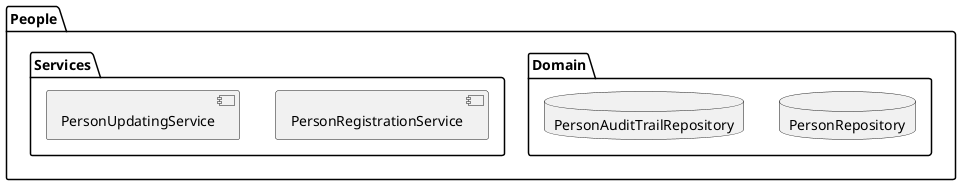 @startuml

package "People" {
  folder "Domain" {
    database PersonRepository
    database PersonAuditTrailRepository
  }
  folder "Services" {
    component PersonRegistrationService
    component PersonUpdatingService
  }
}

@enduml